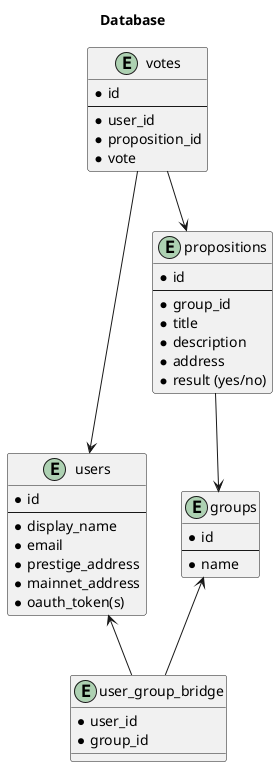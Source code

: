 @startuml database

title Database

entity users {
    * id
    ---
    * display_name
    * email
    * prestige_address
    * mainnet_address
    * oauth_token(s)
}

entity groups {
    * id
    ---
    * name
}

entity user_group_bridge {
    * user_id
    * group_id
}

entity propositions {
    * id
    ---
    * group_id
    * title
    * description
    * address
    * result (yes/no)
}

entity votes {
    * id
    ---
    * user_id
    * proposition_id
    * vote
}

users <-- user_group_bridge
groups <-- user_group_bridge
propositions --> groups
votes --> users
votes --> propositions

@enduml